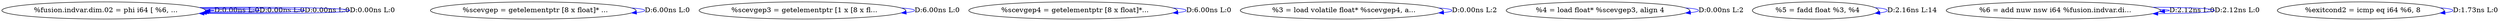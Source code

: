 digraph {
Node0x3412eb0[label="  %fusion.indvar.dim.02 = phi i64 [ %6, ..."];
Node0x3412eb0 -> Node0x3412eb0[label="D:0.00ns L:0",color=blue];
Node0x3412eb0 -> Node0x3412eb0[label="D:0.00ns L:0",color=blue];
Node0x3412eb0 -> Node0x3412eb0[label="D:0.00ns L:0",color=blue];
Node0x3412eb0 -> Node0x3412eb0[label="D:0.00ns L:0",color=blue];
Node0x3412f90[label="  %scevgep = getelementptr [8 x float]* ..."];
Node0x3412f90 -> Node0x3412f90[label="D:6.00ns L:0",color=blue];
Node0x3413070[label="  %scevgep3 = getelementptr [1 x [8 x fl..."];
Node0x3413070 -> Node0x3413070[label="D:6.00ns L:0",color=blue];
Node0x3413150[label="  %scevgep4 = getelementptr [8 x float]*..."];
Node0x3413150 -> Node0x3413150[label="D:6.00ns L:0",color=blue];
Node0x3413230[label="  %3 = load volatile float* %scevgep4, a..."];
Node0x3413230 -> Node0x3413230[label="D:0.00ns L:2",color=blue];
Node0x3413310[label="  %4 = load float* %scevgep3, align 4"];
Node0x3413310 -> Node0x3413310[label="D:0.00ns L:2",color=blue];
Node0x34133f0[label="  %5 = fadd float %3, %4"];
Node0x34133f0 -> Node0x34133f0[label="D:2.16ns L:14",color=blue];
Node0x34135b0[label="  %6 = add nuw nsw i64 %fusion.indvar.di..."];
Node0x34135b0 -> Node0x34135b0[label="D:2.12ns L:0",color=blue];
Node0x34135b0 -> Node0x34135b0[label="D:2.12ns L:0",color=blue];
Node0x3413690[label="  %exitcond2 = icmp eq i64 %6, 8"];
Node0x3413690 -> Node0x3413690[label="D:1.73ns L:0",color=blue];
}
